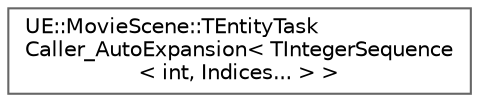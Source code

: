 digraph "Graphical Class Hierarchy"
{
 // INTERACTIVE_SVG=YES
 // LATEX_PDF_SIZE
  bgcolor="transparent";
  edge [fontname=Helvetica,fontsize=10,labelfontname=Helvetica,labelfontsize=10];
  node [fontname=Helvetica,fontsize=10,shape=box,height=0.2,width=0.4];
  rankdir="LR";
  Node0 [id="Node000000",label="UE::MovieScene::TEntityTask\lCaller_AutoExpansion\< TIntegerSequence\l\< int, Indices... \> \>",height=0.2,width=0.4,color="grey40", fillcolor="white", style="filled",URL="$d9/da0/structUE_1_1MovieScene_1_1TEntityTaskCaller__AutoExpansion_3_01TIntegerSequence_3_01int_00_01Indices_8_8_8_01_4_01_4.html",tooltip=" "];
}
